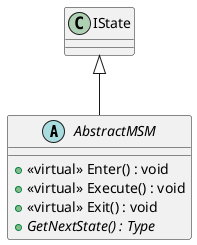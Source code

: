 @startuml
abstract class AbstractMSM {
    + <<virtual>> Enter() : void
    + <<virtual>> Execute() : void
    + <<virtual>> Exit() : void
    + {abstract} GetNextState() : Type
}
IState <|-- AbstractMSM
@enduml
